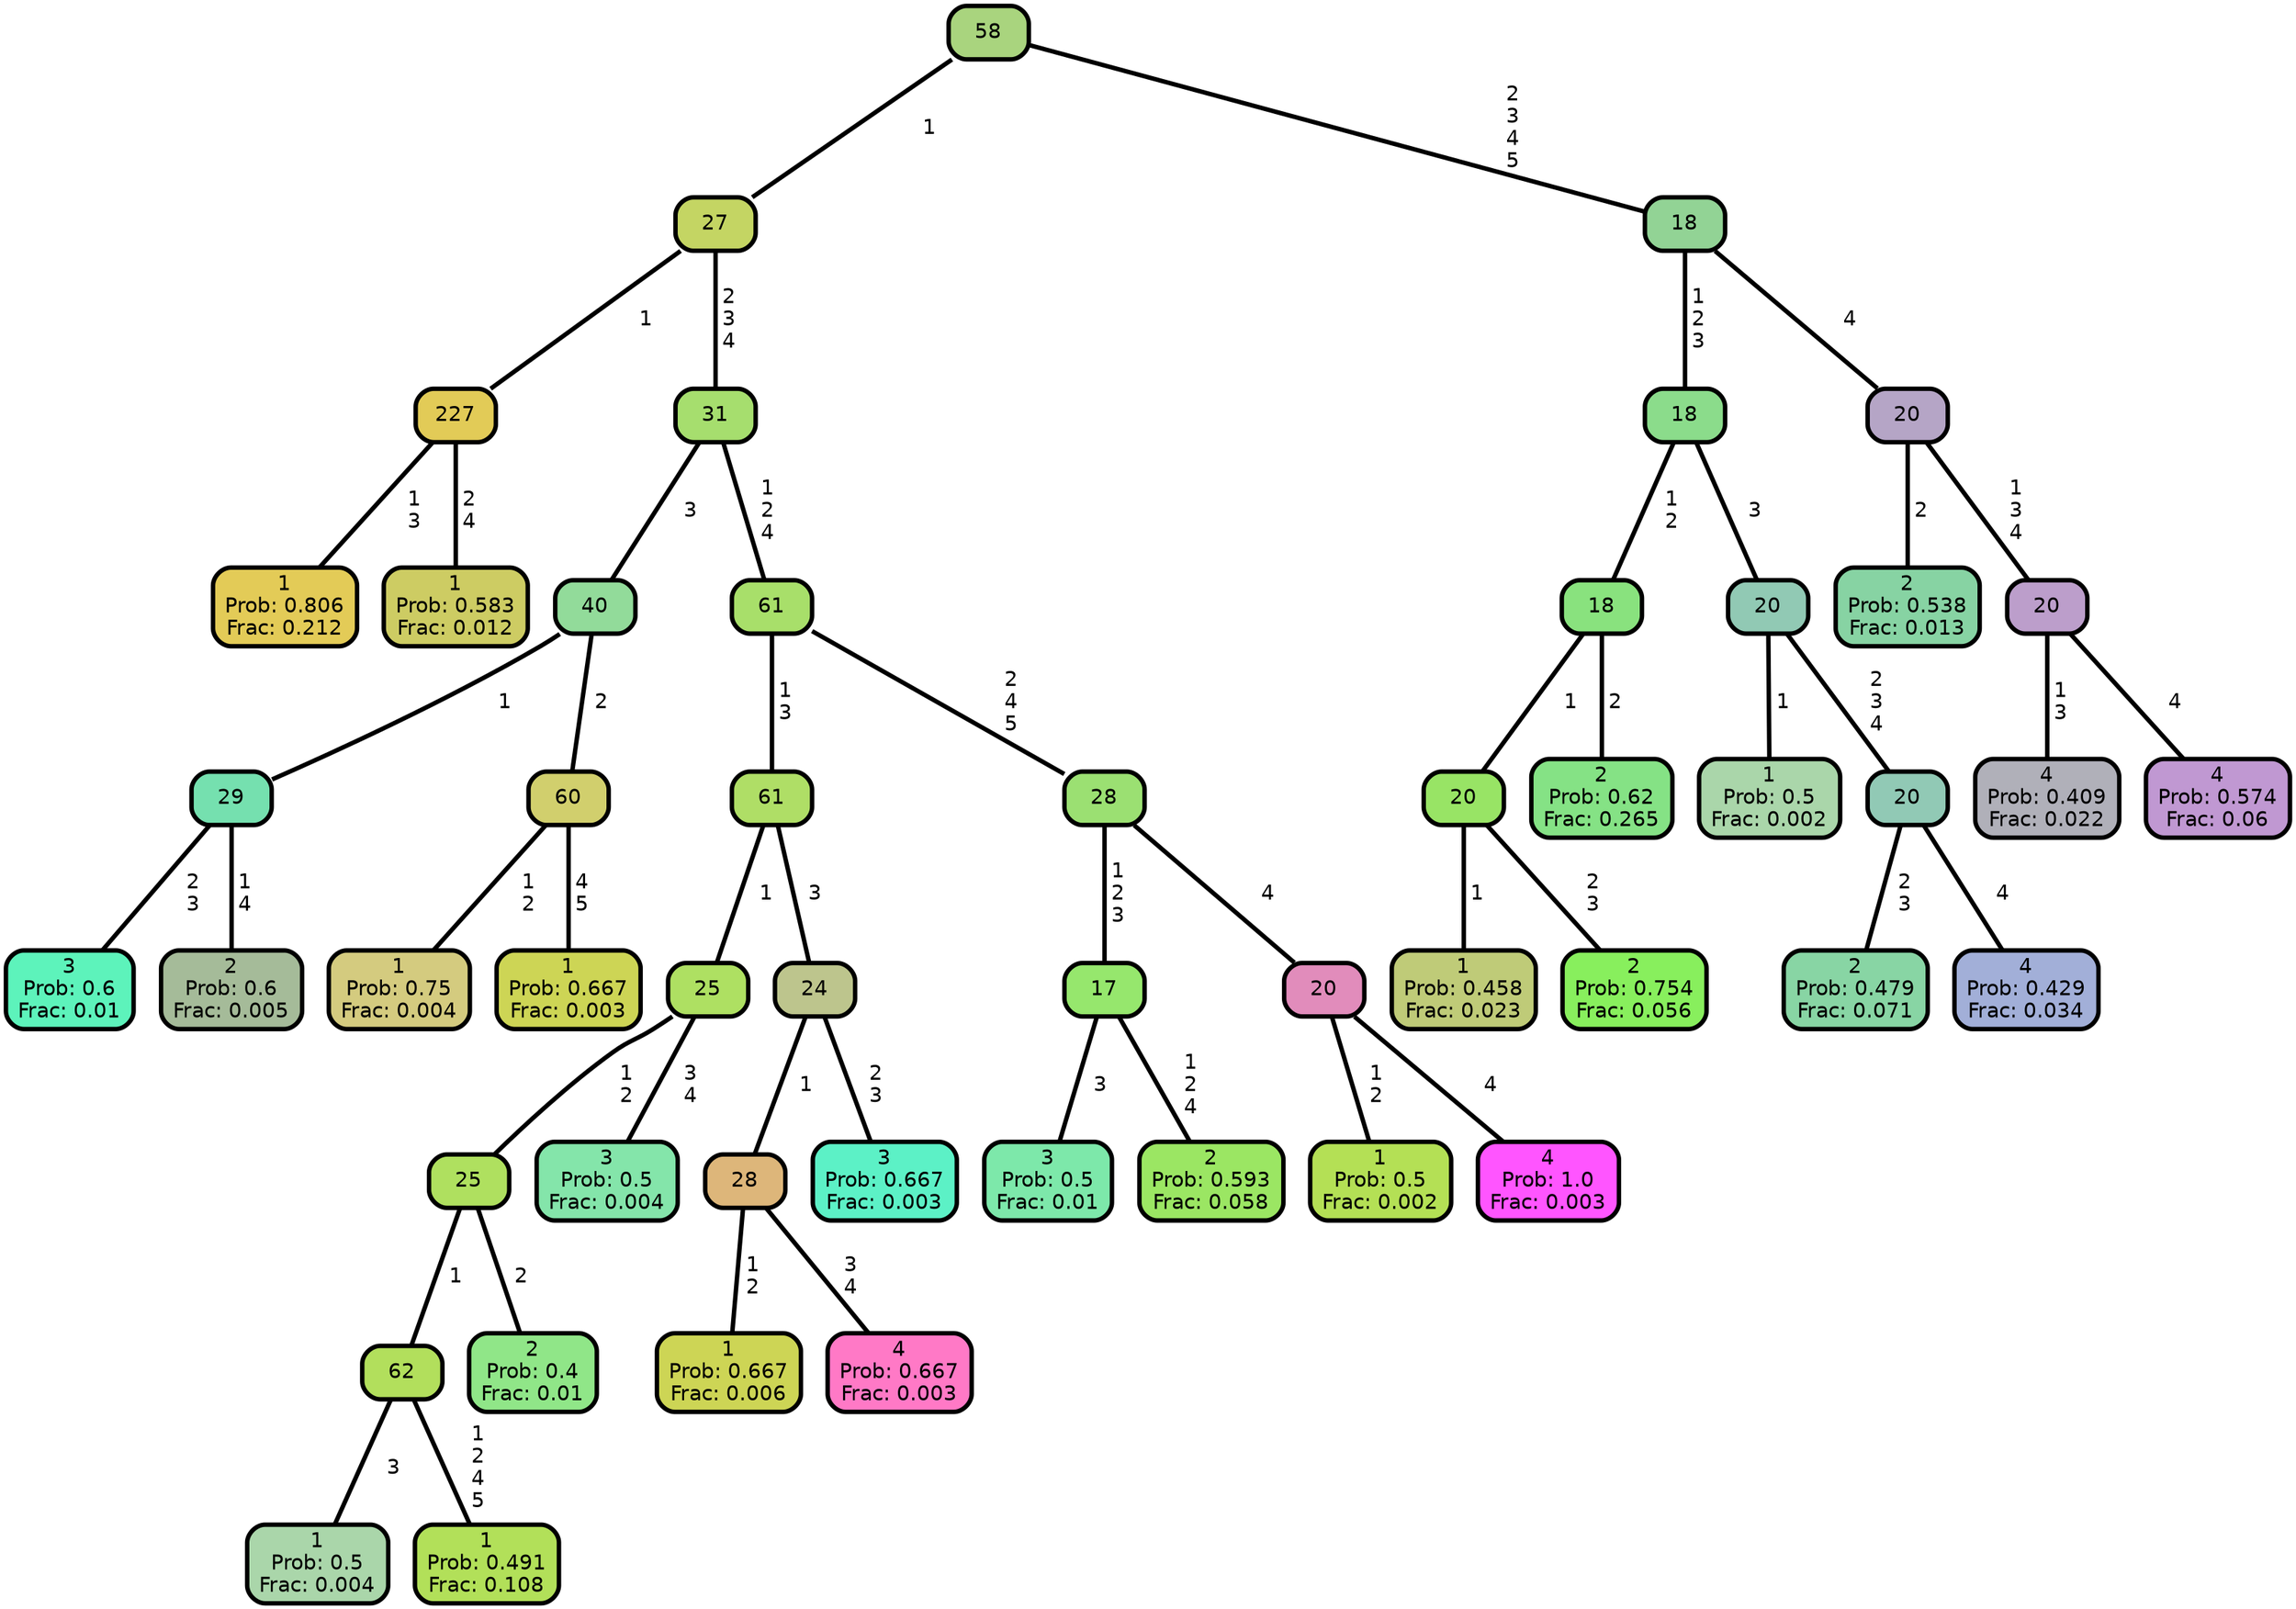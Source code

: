 graph Tree {
node [shape=box, style="filled, rounded",color="black",penwidth="3",fontcolor="black",                 fontname=helvetica] ;
graph [ranksep="0 equally", splines=straight,                 bgcolor=transparent, dpi=200] ;
edge [fontname=helvetica, color=black] ;
0 [label="1
Prob: 0.806
Frac: 0.212", fillcolor="#e3cb57"] ;
1 [label="227", fillcolor="#e2cb57"] ;
2 [label="1
Prob: 0.583
Frac: 0.012", fillcolor="#cdcc63"] ;
3 [label="27", fillcolor="#c4d563"] ;
4 [label="3
Prob: 0.6
Frac: 0.01", fillcolor="#5df3bb"] ;
5 [label="29", fillcolor="#75e0af"] ;
6 [label="2
Prob: 0.6
Frac: 0.005", fillcolor="#a5bb99"] ;
7 [label="40", fillcolor="#92db9a"] ;
8 [label="1
Prob: 0.75
Frac: 0.004", fillcolor="#d4cb7f"] ;
9 [label="60", fillcolor="#d1cf6d"] ;
10 [label="1
Prob: 0.667
Frac: 0.003", fillcolor="#cdd555"] ;
11 [label="31", fillcolor="#a6de6e"] ;
12 [label="1
Prob: 0.5
Frac: 0.004", fillcolor="#aad6aa"] ;
13 [label="62", fillcolor="#b2df5c"] ;
14 [label="1
Prob: 0.491
Frac: 0.108", fillcolor="#b2e059"] ;
15 [label="25", fillcolor="#afe05f"] ;
16 [label="2
Prob: 0.4
Frac: 0.01", fillcolor="#90e688"] ;
17 [label="25", fillcolor="#aee062"] ;
18 [label="3
Prob: 0.5
Frac: 0.004", fillcolor="#84e5aa"] ;
19 [label="61", fillcolor="#afde66"] ;
20 [label="1
Prob: 0.667
Frac: 0.006", fillcolor="#cdd555"] ;
21 [label="28", fillcolor="#ddb67a"] ;
22 [label="4
Prob: 0.667
Frac: 0.003", fillcolor="#ff79c6"] ;
23 [label="24", fillcolor="#bdc58d"] ;
24 [label="3
Prob: 0.667
Frac: 0.003", fillcolor="#5cf1c6"] ;
25 [label="61", fillcolor="#a8df6a"] ;
26 [label="3
Prob: 0.5
Frac: 0.01", fillcolor="#7de8aa"] ;
27 [label="17", fillcolor="#96e76d"] ;
28 [label="2
Prob: 0.593
Frac: 0.058", fillcolor="#9be663"] ;
29 [label="28", fillcolor="#9be072"] ;
30 [label="1
Prob: 0.5
Frac: 0.002", fillcolor="#b4e055"] ;
31 [label="20", fillcolor="#e18cbb"] ;
32 [label="4
Prob: 1.0
Frac: 0.003", fillcolor="#ff55ff"] ;
33 [label="58", fillcolor="#a9d47e"] ;
34 [label="1
Prob: 0.458
Frac: 0.023", fillcolor="#bfcb78"] ;
35 [label="20", fillcolor="#98e465"] ;
36 [label="2
Prob: 0.754
Frac: 0.056", fillcolor="#88ef5d"] ;
37 [label="18", fillcolor="#89e27e"] ;
38 [label="2
Prob: 0.62
Frac: 0.265", fillcolor="#85e285"] ;
39 [label="18", fillcolor="#8bdc8b"] ;
40 [label="1
Prob: 0.5
Frac: 0.002", fillcolor="#aad6aa"] ;
41 [label="20", fillcolor="#91c9b4"] ;
42 [label="2
Prob: 0.479
Frac: 0.071", fillcolor="#88d5a4"] ;
43 [label="20", fillcolor="#91c9b5"] ;
44 [label="4
Prob: 0.429
Frac: 0.034", fillcolor="#a2afd8"] ;
45 [label="18", fillcolor="#92d395"] ;
46 [label="2
Prob: 0.538
Frac: 0.013", fillcolor="#87d3a3"] ;
47 [label="20", fillcolor="#b5a5c6"] ;
48 [label="4
Prob: 0.409
Frac: 0.022", fillcolor="#b0b0b9"] ;
49 [label="20", fillcolor="#bc9ecb"] ;
50 [label="4
Prob: 0.574
Frac: 0.06", fillcolor="#c098d2"] ;
1 -- 0 [label=" 1\n 3",penwidth=3] ;
1 -- 2 [label=" 2\n 4",penwidth=3] ;
3 -- 1 [label=" 1",penwidth=3] ;
3 -- 11 [label=" 2\n 3\n 4",penwidth=3] ;
5 -- 4 [label=" 2\n 3",penwidth=3] ;
5 -- 6 [label=" 1\n 4",penwidth=3] ;
7 -- 5 [label=" 1",penwidth=3] ;
7 -- 9 [label=" 2",penwidth=3] ;
9 -- 8 [label=" 1\n 2",penwidth=3] ;
9 -- 10 [label=" 4\n 5",penwidth=3] ;
11 -- 7 [label=" 3",penwidth=3] ;
11 -- 25 [label=" 1\n 2\n 4",penwidth=3] ;
13 -- 12 [label=" 3",penwidth=3] ;
13 -- 14 [label=" 1\n 2\n 4\n 5",penwidth=3] ;
15 -- 13 [label=" 1",penwidth=3] ;
15 -- 16 [label=" 2",penwidth=3] ;
17 -- 15 [label=" 1\n 2",penwidth=3] ;
17 -- 18 [label=" 3\n 4",penwidth=3] ;
19 -- 17 [label=" 1",penwidth=3] ;
19 -- 23 [label=" 3",penwidth=3] ;
21 -- 20 [label=" 1\n 2",penwidth=3] ;
21 -- 22 [label=" 3\n 4",penwidth=3] ;
23 -- 21 [label=" 1",penwidth=3] ;
23 -- 24 [label=" 2\n 3",penwidth=3] ;
25 -- 19 [label=" 1\n 3",penwidth=3] ;
25 -- 29 [label=" 2\n 4\n 5",penwidth=3] ;
27 -- 26 [label=" 3",penwidth=3] ;
27 -- 28 [label=" 1\n 2\n 4",penwidth=3] ;
29 -- 27 [label=" 1\n 2\n 3",penwidth=3] ;
29 -- 31 [label=" 4",penwidth=3] ;
31 -- 30 [label=" 1\n 2",penwidth=3] ;
31 -- 32 [label=" 4",penwidth=3] ;
33 -- 3 [label=" 1",penwidth=3] ;
33 -- 45 [label=" 2\n 3\n 4\n 5",penwidth=3] ;
35 -- 34 [label=" 1",penwidth=3] ;
35 -- 36 [label=" 2\n 3",penwidth=3] ;
37 -- 35 [label=" 1",penwidth=3] ;
37 -- 38 [label=" 2",penwidth=3] ;
39 -- 37 [label=" 1\n 2",penwidth=3] ;
39 -- 41 [label=" 3",penwidth=3] ;
41 -- 40 [label=" 1",penwidth=3] ;
41 -- 43 [label=" 2\n 3\n 4",penwidth=3] ;
43 -- 42 [label=" 2\n 3",penwidth=3] ;
43 -- 44 [label=" 4",penwidth=3] ;
45 -- 39 [label=" 1\n 2\n 3",penwidth=3] ;
45 -- 47 [label=" 4",penwidth=3] ;
47 -- 46 [label=" 2",penwidth=3] ;
47 -- 49 [label=" 1\n 3\n 4",penwidth=3] ;
49 -- 48 [label=" 1\n 3",penwidth=3] ;
49 -- 50 [label=" 4",penwidth=3] ;
{rank = same;}}
